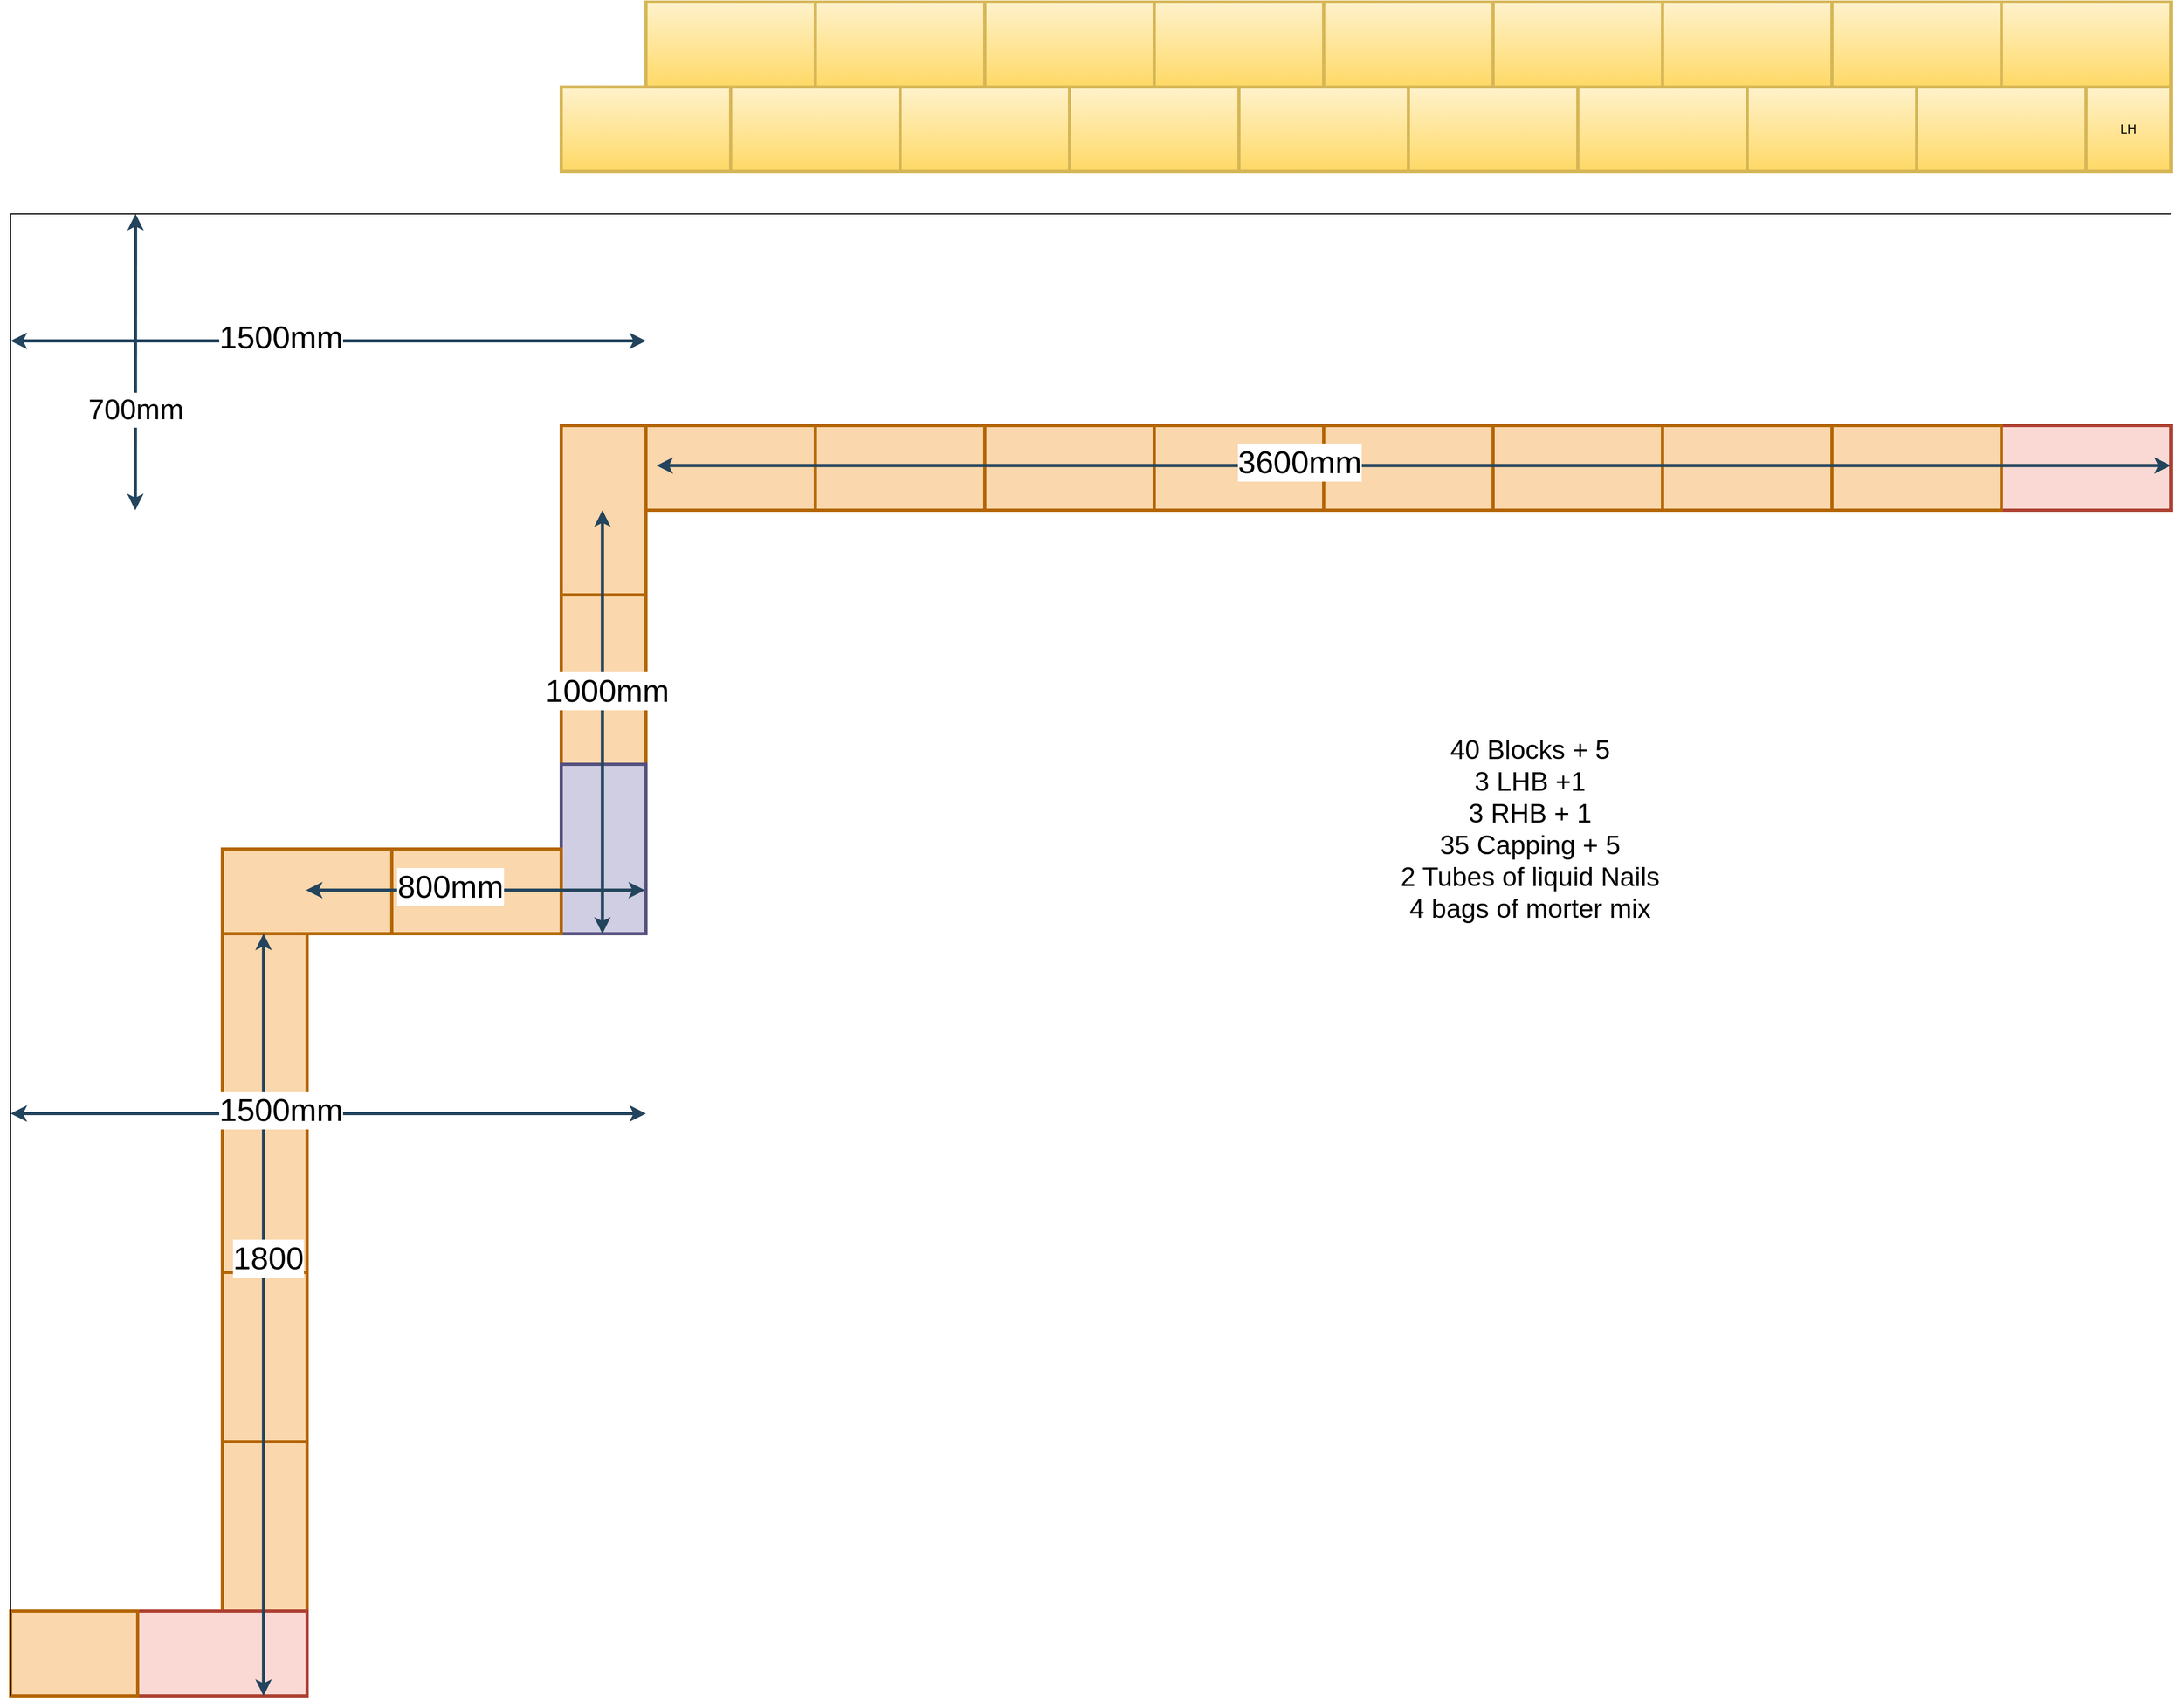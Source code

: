 <mxfile version="26.0.10">
  <diagram name="Page-1" id="LhsalNr9eKl0qhriZ5Js">
    <mxGraphModel dx="2764" dy="1962" grid="1" gridSize="10" guides="1" tooltips="1" connect="1" arrows="1" fold="1" page="1" pageScale="1" pageWidth="2336" pageHeight="1654" math="0" shadow="0">
      <root>
        <mxCell id="0" />
        <mxCell id="1" parent="0" />
        <mxCell id="vtp9-5NGajggADwdUmY6-3" value="" style="rounded=0;whiteSpace=wrap;html=1;fillColor=#fff2cc;gradientColor=#ffd966;strokeColor=#d6b656;strokeWidth=3;" vertex="1" parent="1">
          <mxGeometry x="2000" y="240" width="160" height="80" as="geometry" />
        </mxCell>
        <mxCell id="vtp9-5NGajggADwdUmY6-4" value="" style="rounded=0;whiteSpace=wrap;html=1;fillColor=#fff2cc;gradientColor=#ffd966;strokeColor=#d6b656;strokeWidth=3;" vertex="1" parent="1">
          <mxGeometry x="2080" y="160" width="160" height="80" as="geometry" />
        </mxCell>
        <mxCell id="vtp9-5NGajggADwdUmY6-5" value="LH" style="rounded=0;whiteSpace=wrap;html=1;fillColor=#fff2cc;gradientColor=#ffd966;strokeColor=#d6b656;strokeWidth=3;" vertex="1" parent="1">
          <mxGeometry x="2160" y="240" width="80" height="80" as="geometry" />
        </mxCell>
        <mxCell id="vtp9-5NGajggADwdUmY6-6" value="" style="rounded=0;whiteSpace=wrap;html=1;fillColor=#fff2cc;gradientColor=#ffd966;strokeColor=#d6b656;strokeWidth=3;" vertex="1" parent="1">
          <mxGeometry x="1840" y="240" width="160" height="80" as="geometry" />
        </mxCell>
        <mxCell id="vtp9-5NGajggADwdUmY6-7" value="" style="rounded=0;whiteSpace=wrap;html=1;fillColor=#fff2cc;gradientColor=#ffd966;strokeColor=#d6b656;strokeWidth=3;" vertex="1" parent="1">
          <mxGeometry x="1920" y="160" width="160" height="80" as="geometry" />
        </mxCell>
        <mxCell id="vtp9-5NGajggADwdUmY6-8" value="" style="rounded=0;whiteSpace=wrap;html=1;fillColor=#fff2cc;gradientColor=#ffd966;strokeColor=#d6b656;strokeWidth=3;" vertex="1" parent="1">
          <mxGeometry x="1680" y="240" width="160" height="80" as="geometry" />
        </mxCell>
        <mxCell id="vtp9-5NGajggADwdUmY6-9" value="" style="rounded=0;whiteSpace=wrap;html=1;fillColor=#fff2cc;gradientColor=#ffd966;strokeColor=#d6b656;strokeWidth=3;" vertex="1" parent="1">
          <mxGeometry x="1760" y="160" width="160" height="80" as="geometry" />
        </mxCell>
        <mxCell id="vtp9-5NGajggADwdUmY6-10" value="" style="rounded=0;whiteSpace=wrap;html=1;fillColor=#fff2cc;gradientColor=#ffd966;strokeColor=#d6b656;strokeWidth=3;" vertex="1" parent="1">
          <mxGeometry x="1520" y="240" width="160" height="80" as="geometry" />
        </mxCell>
        <mxCell id="vtp9-5NGajggADwdUmY6-11" value="" style="rounded=0;whiteSpace=wrap;html=1;fillColor=#fff2cc;gradientColor=#ffd966;strokeColor=#d6b656;strokeWidth=3;" vertex="1" parent="1">
          <mxGeometry x="1600" y="160" width="160" height="80" as="geometry" />
        </mxCell>
        <mxCell id="vtp9-5NGajggADwdUmY6-12" value="" style="rounded=0;whiteSpace=wrap;html=1;fillColor=#fad9d5;strokeColor=#ae4132;strokeWidth=3;" vertex="1" parent="1">
          <mxGeometry x="2080" y="560" width="160" height="80" as="geometry" />
        </mxCell>
        <mxCell id="vtp9-5NGajggADwdUmY6-13" value="" style="rounded=0;whiteSpace=wrap;html=1;fillColor=#fad7ac;strokeColor=#b46504;strokeWidth=3;" vertex="1" parent="1">
          <mxGeometry x="1920" y="560" width="160" height="80" as="geometry" />
        </mxCell>
        <mxCell id="vtp9-5NGajggADwdUmY6-14" value="" style="rounded=0;whiteSpace=wrap;html=1;fillColor=#fad7ac;strokeColor=#b46504;strokeWidth=3;" vertex="1" parent="1">
          <mxGeometry x="1760" y="560" width="160" height="80" as="geometry" />
        </mxCell>
        <mxCell id="vtp9-5NGajggADwdUmY6-15" value="" style="rounded=0;whiteSpace=wrap;html=1;fillColor=#fad7ac;strokeColor=#b46504;strokeWidth=3;" vertex="1" parent="1">
          <mxGeometry x="1600" y="560" width="160" height="80" as="geometry" />
        </mxCell>
        <mxCell id="vtp9-5NGajggADwdUmY6-16" value="" style="rounded=0;whiteSpace=wrap;html=1;fillColor=#fad7ac;strokeColor=#b46504;strokeWidth=3;" vertex="1" parent="1">
          <mxGeometry x="1440" y="560" width="160" height="80" as="geometry" />
        </mxCell>
        <mxCell id="vtp9-5NGajggADwdUmY6-17" value="" style="rounded=0;whiteSpace=wrap;html=1;fillColor=#fad7ac;strokeColor=#b46504;strokeWidth=3;" vertex="1" parent="1">
          <mxGeometry x="1280" y="560" width="160" height="80" as="geometry" />
        </mxCell>
        <mxCell id="vtp9-5NGajggADwdUmY6-18" value="" style="rounded=0;whiteSpace=wrap;html=1;fillColor=#fad7ac;strokeColor=#b46504;strokeWidth=3;" vertex="1" parent="1">
          <mxGeometry x="1120" y="560" width="160" height="80" as="geometry" />
        </mxCell>
        <mxCell id="vtp9-5NGajggADwdUmY6-19" value="" style="rounded=0;whiteSpace=wrap;html=1;fillColor=#fad7ac;strokeColor=#b46504;strokeWidth=3;" vertex="1" parent="1">
          <mxGeometry x="960" y="560" width="160" height="80" as="geometry" />
        </mxCell>
        <mxCell id="vtp9-5NGajggADwdUmY6-20" value="" style="rounded=0;whiteSpace=wrap;html=1;fillColor=#fad7ac;strokeColor=#b46504;strokeWidth=3;" vertex="1" parent="1">
          <mxGeometry x="800" y="560" width="160" height="80" as="geometry" />
        </mxCell>
        <mxCell id="vtp9-5NGajggADwdUmY6-21" value="" style="rounded=0;whiteSpace=wrap;html=1;fillColor=#fad7ac;strokeColor=#b46504;strokeWidth=3;rotation=-90;" vertex="1" parent="1">
          <mxGeometry x="680" y="600" width="160" height="80" as="geometry" />
        </mxCell>
        <mxCell id="vtp9-5NGajggADwdUmY6-22" value="" style="rounded=0;whiteSpace=wrap;html=1;fillColor=#fad7ac;strokeColor=#b46504;strokeWidth=3;rotation=-90;" vertex="1" parent="1">
          <mxGeometry x="680" y="760" width="160" height="80" as="geometry" />
        </mxCell>
        <mxCell id="vtp9-5NGajggADwdUmY6-24" value="" style="rounded=0;whiteSpace=wrap;html=1;fillColor=#d0cee2;strokeColor=#56517e;strokeWidth=3;rotation=90;" vertex="1" parent="1">
          <mxGeometry x="680" y="920" width="160" height="80" as="geometry" />
        </mxCell>
        <mxCell id="vtp9-5NGajggADwdUmY6-25" value="" style="rounded=0;whiteSpace=wrap;html=1;fillColor=#fad7ac;strokeColor=#b46504;strokeWidth=3;" vertex="1" parent="1">
          <mxGeometry x="400" y="960" width="160" height="80" as="geometry" />
        </mxCell>
        <mxCell id="vtp9-5NGajggADwdUmY6-26" value="" style="rounded=0;whiteSpace=wrap;html=1;fillColor=#fad7ac;strokeColor=#b46504;strokeWidth=3;rotation=-90;" vertex="1" parent="1">
          <mxGeometry x="360" y="1080" width="160" height="80" as="geometry" />
        </mxCell>
        <mxCell id="vtp9-5NGajggADwdUmY6-27" value="" style="rounded=0;whiteSpace=wrap;html=1;fillColor=#fad7ac;strokeColor=#b46504;strokeWidth=3;rotation=-90;" vertex="1" parent="1">
          <mxGeometry x="360" y="1240" width="160" height="80" as="geometry" />
        </mxCell>
        <mxCell id="vtp9-5NGajggADwdUmY6-28" value="" style="rounded=0;whiteSpace=wrap;html=1;fillColor=#fad7ac;strokeColor=#b46504;strokeWidth=3;rotation=-180;" vertex="1" parent="1">
          <mxGeometry x="560" y="960" width="160" height="80" as="geometry" />
        </mxCell>
        <mxCell id="vtp9-5NGajggADwdUmY6-29" value="" style="rounded=0;whiteSpace=wrap;html=1;fillColor=#fad7ac;strokeColor=#b46504;strokeWidth=3;rotation=-90;" vertex="1" parent="1">
          <mxGeometry x="360" y="1560" width="160" height="80" as="geometry" />
        </mxCell>
        <mxCell id="vtp9-5NGajggADwdUmY6-30" value="" style="rounded=0;whiteSpace=wrap;html=1;fillColor=#fad9d5;strokeColor=#ae4132;strokeWidth=3;rotation=0;" vertex="1" parent="1">
          <mxGeometry x="320" y="1680" width="160" height="80" as="geometry" />
        </mxCell>
        <mxCell id="vtp9-5NGajggADwdUmY6-31" value="" style="rounded=0;whiteSpace=wrap;html=1;fillColor=#fad7ac;strokeColor=#b46504;strokeWidth=3;rotation=-90;" vertex="1" parent="1">
          <mxGeometry x="360" y="1400" width="160" height="80" as="geometry" />
        </mxCell>
        <mxCell id="vtp9-5NGajggADwdUmY6-35" value="" style="rounded=0;whiteSpace=wrap;html=1;fillColor=#fff2cc;gradientColor=#ffd966;strokeColor=#d6b656;strokeWidth=3;" vertex="1" parent="1">
          <mxGeometry x="1360" y="240" width="160" height="80" as="geometry" />
        </mxCell>
        <mxCell id="vtp9-5NGajggADwdUmY6-36" value="" style="rounded=0;whiteSpace=wrap;html=1;fillColor=#fff2cc;gradientColor=#ffd966;strokeColor=#d6b656;strokeWidth=3;" vertex="1" parent="1">
          <mxGeometry x="1440" y="160" width="160" height="80" as="geometry" />
        </mxCell>
        <mxCell id="vtp9-5NGajggADwdUmY6-37" value="" style="rounded=0;whiteSpace=wrap;html=1;fillColor=#fff2cc;gradientColor=#ffd966;strokeColor=#d6b656;strokeWidth=3;" vertex="1" parent="1">
          <mxGeometry x="1200" y="240" width="160" height="80" as="geometry" />
        </mxCell>
        <mxCell id="vtp9-5NGajggADwdUmY6-38" value="" style="rounded=0;whiteSpace=wrap;html=1;fillColor=#fff2cc;gradientColor=#ffd966;strokeColor=#d6b656;strokeWidth=3;" vertex="1" parent="1">
          <mxGeometry x="1280" y="160" width="160" height="80" as="geometry" />
        </mxCell>
        <mxCell id="vtp9-5NGajggADwdUmY6-39" value="" style="rounded=0;whiteSpace=wrap;html=1;fillColor=#fff2cc;gradientColor=#ffd966;strokeColor=#d6b656;strokeWidth=3;" vertex="1" parent="1">
          <mxGeometry x="1040" y="240" width="160" height="80" as="geometry" />
        </mxCell>
        <mxCell id="vtp9-5NGajggADwdUmY6-40" value="" style="rounded=0;whiteSpace=wrap;html=1;fillColor=#fff2cc;gradientColor=#ffd966;strokeColor=#d6b656;strokeWidth=3;" vertex="1" parent="1">
          <mxGeometry x="1120" y="160" width="160" height="80" as="geometry" />
        </mxCell>
        <mxCell id="vtp9-5NGajggADwdUmY6-41" value="" style="rounded=0;whiteSpace=wrap;html=1;fillColor=#fff2cc;gradientColor=#ffd966;strokeColor=#d6b656;strokeWidth=3;" vertex="1" parent="1">
          <mxGeometry x="880" y="240" width="160" height="80" as="geometry" />
        </mxCell>
        <mxCell id="vtp9-5NGajggADwdUmY6-42" value="" style="rounded=0;whiteSpace=wrap;html=1;fillColor=#fff2cc;gradientColor=#ffd966;strokeColor=#d6b656;strokeWidth=3;" vertex="1" parent="1">
          <mxGeometry x="960" y="160" width="160" height="80" as="geometry" />
        </mxCell>
        <mxCell id="vtp9-5NGajggADwdUmY6-43" value="" style="rounded=0;whiteSpace=wrap;html=1;fillColor=#fff2cc;gradientColor=#ffd966;strokeColor=#d6b656;strokeWidth=3;" vertex="1" parent="1">
          <mxGeometry x="720" y="240" width="160" height="80" as="geometry" />
        </mxCell>
        <mxCell id="vtp9-5NGajggADwdUmY6-44" value="" style="rounded=0;whiteSpace=wrap;html=1;fillColor=#fff2cc;gradientColor=#ffd966;strokeColor=#d6b656;strokeWidth=3;" vertex="1" parent="1">
          <mxGeometry x="800" y="160" width="160" height="80" as="geometry" />
        </mxCell>
        <mxCell id="vtp9-5NGajggADwdUmY6-45" value="" style="endArrow=classic;startArrow=classic;html=1;rounded=0;strokeWidth=3;fillColor=#bac8d3;strokeColor=#23445d;" edge="1" parent="1">
          <mxGeometry width="50" height="50" relative="1" as="geometry">
            <mxPoint x="810" y="597.78" as="sourcePoint" />
            <mxPoint x="2240" y="597.78" as="targetPoint" />
          </mxGeometry>
        </mxCell>
        <mxCell id="vtp9-5NGajggADwdUmY6-47" value="3600mm" style="edgeLabel;html=1;align=center;verticalAlign=middle;resizable=0;points=[];fontSize=30;" vertex="1" connectable="0" parent="vtp9-5NGajggADwdUmY6-45">
          <mxGeometry x="-0.151" y="4" relative="1" as="geometry">
            <mxPoint as="offset" />
          </mxGeometry>
        </mxCell>
        <mxCell id="vtp9-5NGajggADwdUmY6-48" value="" style="endArrow=classic;startArrow=classic;html=1;rounded=0;strokeWidth=3;fillColor=#bac8d3;strokeColor=#23445d;exitX=0.5;exitY=1;exitDx=0;exitDy=0;" edge="1" parent="1">
          <mxGeometry width="50" height="50" relative="1" as="geometry">
            <mxPoint x="479" y="998.89" as="sourcePoint" />
            <mxPoint x="799" y="998.89" as="targetPoint" />
            <Array as="points">
              <mxPoint x="749" y="998.89" />
            </Array>
          </mxGeometry>
        </mxCell>
        <mxCell id="vtp9-5NGajggADwdUmY6-49" value="800mm" style="edgeLabel;html=1;align=center;verticalAlign=middle;resizable=0;points=[];fontSize=30;" vertex="1" connectable="0" parent="vtp9-5NGajggADwdUmY6-48">
          <mxGeometry x="-0.151" y="4" relative="1" as="geometry">
            <mxPoint as="offset" />
          </mxGeometry>
        </mxCell>
        <mxCell id="vtp9-5NGajggADwdUmY6-50" value="" style="endArrow=classic;startArrow=classic;html=1;rounded=0;strokeWidth=3;fillColor=#bac8d3;strokeColor=#23445d;exitX=0.75;exitY=1;exitDx=0;exitDy=0;" edge="1" parent="1">
          <mxGeometry width="50" height="50" relative="1" as="geometry">
            <mxPoint x="758.89" y="640" as="sourcePoint" />
            <mxPoint x="758.89" y="1040" as="targetPoint" />
          </mxGeometry>
        </mxCell>
        <mxCell id="vtp9-5NGajggADwdUmY6-51" value="1000mm" style="edgeLabel;html=1;align=center;verticalAlign=middle;resizable=0;points=[];fontSize=30;" vertex="1" connectable="0" parent="vtp9-5NGajggADwdUmY6-50">
          <mxGeometry x="-0.151" y="4" relative="1" as="geometry">
            <mxPoint as="offset" />
          </mxGeometry>
        </mxCell>
        <mxCell id="vtp9-5NGajggADwdUmY6-52" value="" style="endArrow=classic;startArrow=classic;html=1;rounded=0;strokeWidth=3;fillColor=#bac8d3;strokeColor=#23445d;" edge="1" parent="1">
          <mxGeometry width="50" height="50" relative="1" as="geometry">
            <mxPoint x="438.89" y="1040" as="sourcePoint" />
            <mxPoint x="438.89" y="1760" as="targetPoint" />
          </mxGeometry>
        </mxCell>
        <mxCell id="vtp9-5NGajggADwdUmY6-53" value="1800" style="edgeLabel;html=1;align=center;verticalAlign=middle;resizable=0;points=[];fontSize=30;" vertex="1" connectable="0" parent="vtp9-5NGajggADwdUmY6-52">
          <mxGeometry x="-0.151" y="4" relative="1" as="geometry">
            <mxPoint as="offset" />
          </mxGeometry>
        </mxCell>
        <mxCell id="vtp9-5NGajggADwdUmY6-54" value="" style="endArrow=classic;startArrow=classic;html=1;rounded=0;strokeWidth=3;fillColor=#bac8d3;strokeColor=#23445d;" edge="1" parent="1">
          <mxGeometry width="50" height="50" relative="1" as="geometry">
            <mxPoint x="200" y="480" as="sourcePoint" />
            <mxPoint x="800" y="480" as="targetPoint" />
          </mxGeometry>
        </mxCell>
        <mxCell id="vtp9-5NGajggADwdUmY6-55" value="1500mm" style="edgeLabel;html=1;align=center;verticalAlign=middle;resizable=0;points=[];fontSize=30;" vertex="1" connectable="0" parent="vtp9-5NGajggADwdUmY6-54">
          <mxGeometry x="-0.151" y="4" relative="1" as="geometry">
            <mxPoint as="offset" />
          </mxGeometry>
        </mxCell>
        <mxCell id="vtp9-5NGajggADwdUmY6-56" value="" style="endArrow=classic;startArrow=classic;html=1;rounded=0;strokeWidth=3;fillColor=#bac8d3;strokeColor=#23445d;" edge="1" parent="1">
          <mxGeometry width="50" height="50" relative="1" as="geometry">
            <mxPoint x="200" y="1210" as="sourcePoint" />
            <mxPoint x="800" y="1210" as="targetPoint" />
          </mxGeometry>
        </mxCell>
        <mxCell id="vtp9-5NGajggADwdUmY6-57" value="1500mm" style="edgeLabel;html=1;align=center;verticalAlign=middle;resizable=0;points=[];fontSize=30;" vertex="1" connectable="0" parent="vtp9-5NGajggADwdUmY6-56">
          <mxGeometry x="-0.151" y="4" relative="1" as="geometry">
            <mxPoint as="offset" />
          </mxGeometry>
        </mxCell>
        <mxCell id="vtp9-5NGajggADwdUmY6-58" value="" style="rounded=0;whiteSpace=wrap;html=1;fillColor=#fad7ac;strokeColor=#b46504;strokeWidth=3;rotation=0;" vertex="1" parent="1">
          <mxGeometry x="200" y="1680" width="120" height="80" as="geometry" />
        </mxCell>
        <mxCell id="vtp9-5NGajggADwdUmY6-59" value="" style="endArrow=none;html=1;rounded=0;exitX=0;exitY=1;exitDx=0;exitDy=0;" edge="1" parent="1" source="vtp9-5NGajggADwdUmY6-58">
          <mxGeometry width="50" height="50" relative="1" as="geometry">
            <mxPoint x="1480" y="920" as="sourcePoint" />
            <mxPoint x="200" y="360" as="targetPoint" />
          </mxGeometry>
        </mxCell>
        <mxCell id="vtp9-5NGajggADwdUmY6-60" value="" style="endArrow=classic;startArrow=classic;html=1;rounded=0;strokeWidth=3;fillColor=#bac8d3;strokeColor=#23445d;fontSize=19;" edge="1" parent="1">
          <mxGeometry width="50" height="50" relative="1" as="geometry">
            <mxPoint x="318" y="360" as="sourcePoint" />
            <mxPoint x="317.78" y="640" as="targetPoint" />
          </mxGeometry>
        </mxCell>
        <mxCell id="vtp9-5NGajggADwdUmY6-62" value="700mm" style="edgeLabel;html=1;align=center;verticalAlign=middle;resizable=0;points=[];fontSize=27;" vertex="1" connectable="0" parent="vtp9-5NGajggADwdUmY6-60">
          <mxGeometry x="0.319" relative="1" as="geometry">
            <mxPoint as="offset" />
          </mxGeometry>
        </mxCell>
        <mxCell id="vtp9-5NGajggADwdUmY6-63" value="" style="endArrow=none;html=1;rounded=0;" edge="1" parent="1">
          <mxGeometry width="50" height="50" relative="1" as="geometry">
            <mxPoint x="200" y="360" as="sourcePoint" />
            <mxPoint x="2240" y="360" as="targetPoint" />
          </mxGeometry>
        </mxCell>
        <mxCell id="vtp9-5NGajggADwdUmY6-64" value="&lt;div&gt;40 Blocks + 5&lt;/div&gt;&lt;div&gt;3 LHB +1&lt;br&gt;&lt;/div&gt;&lt;div&gt;3 RHB + 1&lt;br&gt; &lt;/div&gt;&lt;div&gt;35 Capping + 5&lt;/div&gt;&lt;div&gt;2 Tubes of liquid Nails&lt;/div&gt;&lt;div&gt;4 bags of morter mix&lt;/div&gt;&lt;div&gt;&lt;br&gt;&lt;/div&gt;" style="text;html=1;align=center;verticalAlign=middle;whiteSpace=wrap;rounded=0;fontSize=25;" vertex="1" parent="1">
          <mxGeometry x="1480" y="940" width="310" height="30" as="geometry" />
        </mxCell>
      </root>
    </mxGraphModel>
  </diagram>
</mxfile>
